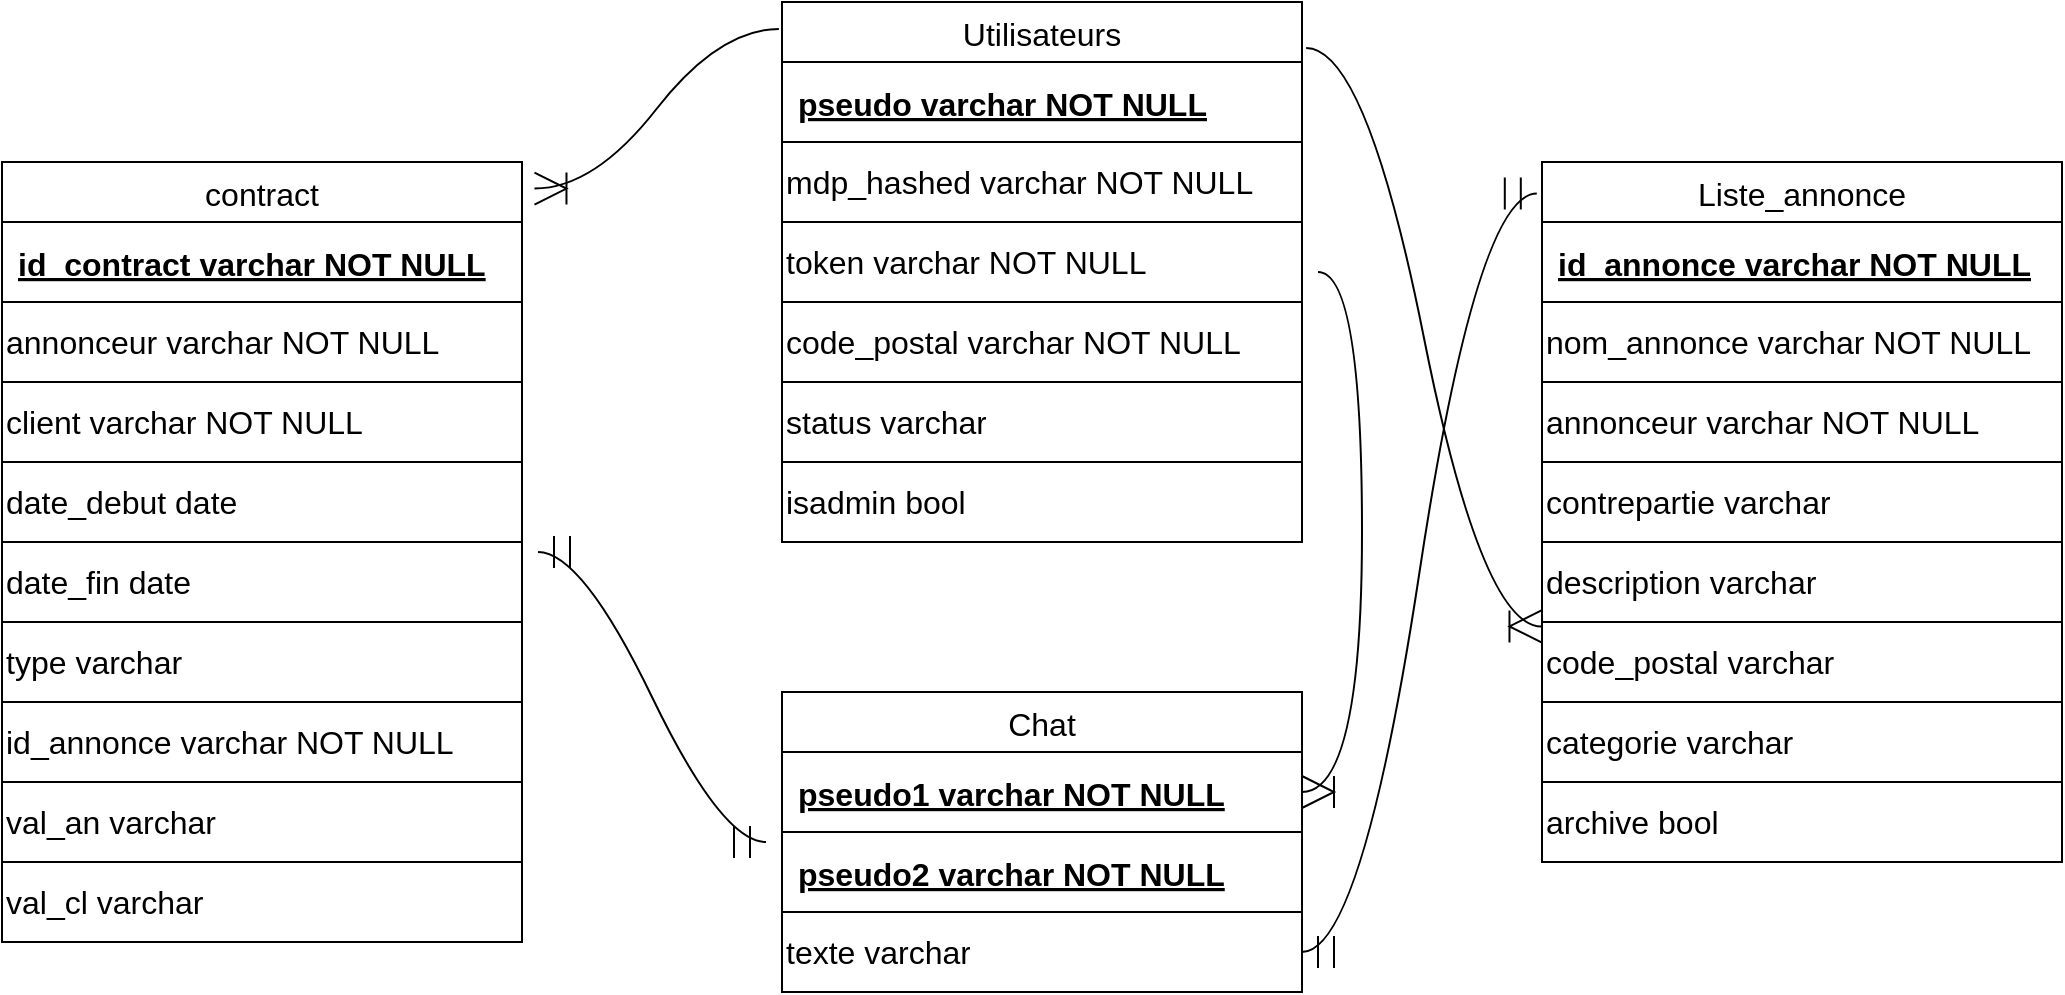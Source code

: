 <mxfile version="20.7.4" type="device"><diagram id="R2lEEEUBdFMjLlhIrx00" name="Page-1"><mxGraphModel dx="2735" dy="926" grid="1" gridSize="10" guides="1" tooltips="1" connect="1" arrows="1" fold="1" page="1" pageScale="1" pageWidth="850" pageHeight="1100" math="0" shadow="0" extFonts="Permanent Marker^https://fonts.googleapis.com/css?family=Permanent+Marker"><root><mxCell id="0"/><mxCell id="1" parent="0"/><mxCell id="XsmOUzWwAtHdCLbkkomC-74" value="Utilisateurs" style="shape=table;startSize=30;container=1;collapsible=0;childLayout=tableLayout;fontSize=16;" vertex="1" parent="1"><mxGeometry x="190" y="130" width="260" height="270" as="geometry"/></mxCell><mxCell id="XsmOUzWwAtHdCLbkkomC-75" value="" style="shape=tableRow;horizontal=0;startSize=0;swimlaneHead=0;swimlaneBody=0;top=0;left=0;bottom=0;right=0;collapsible=0;dropTarget=0;fillColor=none;points=[[0,0.5],[1,0.5]];portConstraint=eastwest;fontSize=16;" vertex="1" parent="XsmOUzWwAtHdCLbkkomC-74"><mxGeometry y="30" width="260" height="40" as="geometry"/></mxCell><mxCell id="XsmOUzWwAtHdCLbkkomC-76" value="pseudo varchar NOT NULL " style="shape=partialRectangle;overflow=hidden;connectable=0;fillColor=none;top=0;left=0;bottom=0;right=0;align=left;spacingLeft=6;fontStyle=5;fontSize=16;" vertex="1" parent="XsmOUzWwAtHdCLbkkomC-75"><mxGeometry width="260" height="40" as="geometry"><mxRectangle width="260" height="40" as="alternateBounds"/></mxGeometry></mxCell><mxCell id="XsmOUzWwAtHdCLbkkomC-77" value="" style="shape=tableRow;horizontal=0;startSize=0;swimlaneHead=0;swimlaneBody=0;top=0;left=0;bottom=0;right=0;collapsible=0;dropTarget=0;fillColor=none;points=[[0,0.5],[1,0.5]];portConstraint=eastwest;fontSize=16;" vertex="1" parent="XsmOUzWwAtHdCLbkkomC-74"><mxGeometry y="70" width="260" height="40" as="geometry"/></mxCell><mxCell id="XsmOUzWwAtHdCLbkkomC-78" value="mdp_hashed varchar NOT NULL" style="shape=partialRectangle;html=1;whiteSpace=wrap;connectable=0;overflow=hidden;fillColor=none;top=0;left=0;bottom=0;right=0;pointerEvents=1;fontSize=16;align=left;" vertex="1" parent="XsmOUzWwAtHdCLbkkomC-77"><mxGeometry width="260" height="40" as="geometry"><mxRectangle width="260" height="40" as="alternateBounds"/></mxGeometry></mxCell><mxCell id="XsmOUzWwAtHdCLbkkomC-79" value="" style="shape=tableRow;horizontal=0;startSize=0;swimlaneHead=0;swimlaneBody=0;top=0;left=0;bottom=0;right=0;collapsible=0;dropTarget=0;fillColor=none;points=[[0,0.5],[1,0.5]];portConstraint=eastwest;fontSize=16;" vertex="1" parent="XsmOUzWwAtHdCLbkkomC-74"><mxGeometry y="110" width="260" height="40" as="geometry"/></mxCell><mxCell id="XsmOUzWwAtHdCLbkkomC-80" value="token varchar NOT NULL" style="shape=partialRectangle;html=1;whiteSpace=wrap;connectable=0;overflow=hidden;fillColor=none;top=0;left=0;bottom=0;right=0;pointerEvents=1;fontSize=16;portConstraint=eastwest;align=left;" vertex="1" parent="XsmOUzWwAtHdCLbkkomC-79"><mxGeometry width="260" height="40" as="geometry"><mxRectangle width="260" height="40" as="alternateBounds"/></mxGeometry></mxCell><mxCell id="XsmOUzWwAtHdCLbkkomC-81" value="" style="shape=tableRow;horizontal=0;startSize=0;swimlaneHead=0;swimlaneBody=0;top=0;left=0;bottom=0;right=0;collapsible=0;dropTarget=0;fillColor=none;points=[[0,0.5],[1,0.5]];portConstraint=eastwest;fontSize=16;" vertex="1" parent="XsmOUzWwAtHdCLbkkomC-74"><mxGeometry y="150" width="260" height="40" as="geometry"/></mxCell><mxCell id="XsmOUzWwAtHdCLbkkomC-82" value="code_postal varchar NOT NULL" style="shape=partialRectangle;html=1;whiteSpace=wrap;connectable=0;overflow=hidden;fillColor=none;top=0;left=0;bottom=0;right=0;pointerEvents=1;fontSize=16;align=left;" vertex="1" parent="XsmOUzWwAtHdCLbkkomC-81"><mxGeometry width="260" height="40" as="geometry"><mxRectangle width="260" height="40" as="alternateBounds"/></mxGeometry></mxCell><mxCell id="XsmOUzWwAtHdCLbkkomC-83" value="" style="shape=tableRow;horizontal=0;startSize=0;swimlaneHead=0;swimlaneBody=0;top=0;left=0;bottom=0;right=0;collapsible=0;dropTarget=0;fillColor=none;points=[[0,0.5],[1,0.5]];portConstraint=eastwest;fontSize=16;" vertex="1" parent="XsmOUzWwAtHdCLbkkomC-74"><mxGeometry y="190" width="260" height="40" as="geometry"/></mxCell><mxCell id="XsmOUzWwAtHdCLbkkomC-84" value="status varchar" style="shape=partialRectangle;html=1;whiteSpace=wrap;connectable=0;overflow=hidden;fillColor=none;top=0;left=0;bottom=0;right=0;pointerEvents=1;fontSize=16;align=left;" vertex="1" parent="XsmOUzWwAtHdCLbkkomC-83"><mxGeometry width="260" height="40" as="geometry"><mxRectangle width="260" height="40" as="alternateBounds"/></mxGeometry></mxCell><mxCell id="XsmOUzWwAtHdCLbkkomC-85" value="" style="shape=tableRow;horizontal=0;startSize=0;swimlaneHead=0;swimlaneBody=0;top=0;left=0;bottom=0;right=0;collapsible=0;dropTarget=0;fillColor=none;points=[[0,0.5],[1,0.5]];portConstraint=eastwest;fontSize=16;" vertex="1" parent="XsmOUzWwAtHdCLbkkomC-74"><mxGeometry y="230" width="260" height="40" as="geometry"/></mxCell><mxCell id="XsmOUzWwAtHdCLbkkomC-86" value="isadmin bool" style="shape=partialRectangle;html=1;whiteSpace=wrap;connectable=0;overflow=hidden;fillColor=none;top=0;left=0;bottom=0;right=0;pointerEvents=1;fontSize=16;align=left;" vertex="1" parent="XsmOUzWwAtHdCLbkkomC-85"><mxGeometry width="260" height="40" as="geometry"><mxRectangle width="260" height="40" as="alternateBounds"/></mxGeometry></mxCell><mxCell id="XsmOUzWwAtHdCLbkkomC-89" value="Liste_annonce" style="shape=table;startSize=30;container=1;collapsible=0;childLayout=tableLayout;fontSize=16;" vertex="1" parent="1"><mxGeometry x="570" y="210" width="260" height="350" as="geometry"/></mxCell><mxCell id="XsmOUzWwAtHdCLbkkomC-90" value="" style="shape=tableRow;horizontal=0;startSize=0;swimlaneHead=0;swimlaneBody=0;top=0;left=0;bottom=0;right=0;collapsible=0;dropTarget=0;fillColor=none;points=[[0,0.5],[1,0.5]];portConstraint=eastwest;fontSize=16;" vertex="1" parent="XsmOUzWwAtHdCLbkkomC-89"><mxGeometry y="30" width="260" height="40" as="geometry"/></mxCell><mxCell id="XsmOUzWwAtHdCLbkkomC-91" value="id_annonce varchar NOT NULL " style="shape=partialRectangle;overflow=hidden;connectable=0;fillColor=none;top=0;left=0;bottom=0;right=0;align=left;spacingLeft=6;fontStyle=5;fontSize=16;" vertex="1" parent="XsmOUzWwAtHdCLbkkomC-90"><mxGeometry width="260" height="40" as="geometry"><mxRectangle width="260" height="40" as="alternateBounds"/></mxGeometry></mxCell><mxCell id="XsmOUzWwAtHdCLbkkomC-92" value="" style="shape=tableRow;horizontal=0;startSize=0;swimlaneHead=0;swimlaneBody=0;top=0;left=0;bottom=0;right=0;collapsible=0;dropTarget=0;fillColor=none;points=[[0,0.5],[1,0.5]];portConstraint=eastwest;fontSize=16;" vertex="1" parent="XsmOUzWwAtHdCLbkkomC-89"><mxGeometry y="70" width="260" height="40" as="geometry"/></mxCell><mxCell id="XsmOUzWwAtHdCLbkkomC-93" value="nom_annonce varchar NOT NULL" style="shape=partialRectangle;html=1;whiteSpace=wrap;connectable=0;overflow=hidden;fillColor=none;top=0;left=0;bottom=0;right=0;pointerEvents=1;fontSize=16;align=left;" vertex="1" parent="XsmOUzWwAtHdCLbkkomC-92"><mxGeometry width="260" height="40" as="geometry"><mxRectangle width="260" height="40" as="alternateBounds"/></mxGeometry></mxCell><mxCell id="XsmOUzWwAtHdCLbkkomC-94" value="" style="shape=tableRow;horizontal=0;startSize=0;swimlaneHead=0;swimlaneBody=0;top=0;left=0;bottom=0;right=0;collapsible=0;dropTarget=0;fillColor=none;points=[[0,0.5],[1,0.5]];portConstraint=eastwest;fontSize=16;" vertex="1" parent="XsmOUzWwAtHdCLbkkomC-89"><mxGeometry y="110" width="260" height="40" as="geometry"/></mxCell><mxCell id="XsmOUzWwAtHdCLbkkomC-95" value="annonceur varchar NOT NULL" style="shape=partialRectangle;html=1;whiteSpace=wrap;connectable=0;overflow=hidden;fillColor=none;top=0;left=0;bottom=0;right=0;pointerEvents=1;fontSize=16;portConstraint=eastwest;align=left;" vertex="1" parent="XsmOUzWwAtHdCLbkkomC-94"><mxGeometry width="260" height="40" as="geometry"><mxRectangle width="260" height="40" as="alternateBounds"/></mxGeometry></mxCell><mxCell id="XsmOUzWwAtHdCLbkkomC-96" value="" style="shape=tableRow;horizontal=0;startSize=0;swimlaneHead=0;swimlaneBody=0;top=0;left=0;bottom=0;right=0;collapsible=0;dropTarget=0;fillColor=none;points=[[0,0.5],[1,0.5]];portConstraint=eastwest;fontSize=16;" vertex="1" parent="XsmOUzWwAtHdCLbkkomC-89"><mxGeometry y="150" width="260" height="40" as="geometry"/></mxCell><mxCell id="XsmOUzWwAtHdCLbkkomC-97" value="contrepartie varchar " style="shape=partialRectangle;html=1;whiteSpace=wrap;connectable=0;overflow=hidden;fillColor=none;top=0;left=0;bottom=0;right=0;pointerEvents=1;fontSize=16;align=left;" vertex="1" parent="XsmOUzWwAtHdCLbkkomC-96"><mxGeometry width="260" height="40" as="geometry"><mxRectangle width="260" height="40" as="alternateBounds"/></mxGeometry></mxCell><mxCell id="XsmOUzWwAtHdCLbkkomC-98" value="" style="shape=tableRow;horizontal=0;startSize=0;swimlaneHead=0;swimlaneBody=0;top=0;left=0;bottom=0;right=0;collapsible=0;dropTarget=0;fillColor=none;points=[[0,0.5],[1,0.5]];portConstraint=eastwest;fontSize=16;" vertex="1" parent="XsmOUzWwAtHdCLbkkomC-89"><mxGeometry y="190" width="260" height="40" as="geometry"/></mxCell><mxCell id="XsmOUzWwAtHdCLbkkomC-99" value="description varchar" style="shape=partialRectangle;html=1;whiteSpace=wrap;connectable=0;overflow=hidden;fillColor=none;top=0;left=0;bottom=0;right=0;pointerEvents=1;fontSize=16;align=left;" vertex="1" parent="XsmOUzWwAtHdCLbkkomC-98"><mxGeometry width="260" height="40" as="geometry"><mxRectangle width="260" height="40" as="alternateBounds"/></mxGeometry></mxCell><mxCell id="XsmOUzWwAtHdCLbkkomC-100" value="" style="shape=tableRow;horizontal=0;startSize=0;swimlaneHead=0;swimlaneBody=0;top=0;left=0;bottom=0;right=0;collapsible=0;dropTarget=0;fillColor=none;points=[[0,0.5],[1,0.5]];portConstraint=eastwest;fontSize=16;" vertex="1" parent="XsmOUzWwAtHdCLbkkomC-89"><mxGeometry y="230" width="260" height="40" as="geometry"/></mxCell><mxCell id="XsmOUzWwAtHdCLbkkomC-101" value="code_postal varchar" style="shape=partialRectangle;html=1;whiteSpace=wrap;connectable=0;overflow=hidden;fillColor=none;top=0;left=0;bottom=0;right=0;pointerEvents=1;fontSize=16;align=left;" vertex="1" parent="XsmOUzWwAtHdCLbkkomC-100"><mxGeometry width="260" height="40" as="geometry"><mxRectangle width="260" height="40" as="alternateBounds"/></mxGeometry></mxCell><mxCell id="XsmOUzWwAtHdCLbkkomC-102" style="shape=tableRow;horizontal=0;startSize=0;swimlaneHead=0;swimlaneBody=0;top=0;left=0;bottom=0;right=0;collapsible=0;dropTarget=0;fillColor=none;points=[[0,0.5],[1,0.5]];portConstraint=eastwest;fontSize=16;" vertex="1" parent="XsmOUzWwAtHdCLbkkomC-89"><mxGeometry y="270" width="260" height="40" as="geometry"/></mxCell><mxCell id="XsmOUzWwAtHdCLbkkomC-103" value="categorie varchar" style="shape=partialRectangle;html=1;whiteSpace=wrap;connectable=0;overflow=hidden;fillColor=none;top=0;left=0;bottom=0;right=0;pointerEvents=1;fontSize=16;align=left;" vertex="1" parent="XsmOUzWwAtHdCLbkkomC-102"><mxGeometry width="260" height="40" as="geometry"><mxRectangle width="260" height="40" as="alternateBounds"/></mxGeometry></mxCell><mxCell id="XsmOUzWwAtHdCLbkkomC-104" style="shape=tableRow;horizontal=0;startSize=0;swimlaneHead=0;swimlaneBody=0;top=0;left=0;bottom=0;right=0;collapsible=0;dropTarget=0;fillColor=none;points=[[0,0.5],[1,0.5]];portConstraint=eastwest;fontSize=16;" vertex="1" parent="XsmOUzWwAtHdCLbkkomC-89"><mxGeometry y="310" width="260" height="40" as="geometry"/></mxCell><mxCell id="XsmOUzWwAtHdCLbkkomC-105" value="archive bool" style="shape=partialRectangle;html=1;whiteSpace=wrap;connectable=0;overflow=hidden;fillColor=none;top=0;left=0;bottom=0;right=0;pointerEvents=1;fontSize=16;align=left;" vertex="1" parent="XsmOUzWwAtHdCLbkkomC-104"><mxGeometry width="260" height="40" as="geometry"><mxRectangle width="260" height="40" as="alternateBounds"/></mxGeometry></mxCell><mxCell id="XsmOUzWwAtHdCLbkkomC-106" value="Chat" style="shape=table;startSize=30;container=1;collapsible=0;childLayout=tableLayout;fontSize=16;" vertex="1" parent="1"><mxGeometry x="190" y="475" width="260" height="150" as="geometry"/></mxCell><mxCell id="XsmOUzWwAtHdCLbkkomC-107" value="" style="shape=tableRow;horizontal=0;startSize=0;swimlaneHead=0;swimlaneBody=0;top=0;left=0;bottom=0;right=0;collapsible=0;dropTarget=0;fillColor=none;points=[[0,0.5],[1,0.5]];portConstraint=eastwest;fontSize=16;" vertex="1" parent="XsmOUzWwAtHdCLbkkomC-106"><mxGeometry y="30" width="260" height="40" as="geometry"/></mxCell><mxCell id="XsmOUzWwAtHdCLbkkomC-108" value="pseudo1 varchar NOT NULL " style="shape=partialRectangle;overflow=hidden;connectable=0;fillColor=none;top=0;left=0;bottom=0;right=0;align=left;spacingLeft=6;fontStyle=5;fontSize=16;" vertex="1" parent="XsmOUzWwAtHdCLbkkomC-107"><mxGeometry width="260" height="40" as="geometry"><mxRectangle width="260" height="40" as="alternateBounds"/></mxGeometry></mxCell><mxCell id="XsmOUzWwAtHdCLbkkomC-119" style="shape=tableRow;horizontal=0;startSize=0;swimlaneHead=0;swimlaneBody=0;top=0;left=0;bottom=0;right=0;collapsible=0;dropTarget=0;fillColor=none;points=[[0,0.5],[1,0.5]];portConstraint=eastwest;fontSize=16;" vertex="1" parent="XsmOUzWwAtHdCLbkkomC-106"><mxGeometry y="70" width="260" height="40" as="geometry"/></mxCell><mxCell id="XsmOUzWwAtHdCLbkkomC-120" value="pseudo2 varchar NOT NULL" style="shape=partialRectangle;overflow=hidden;connectable=0;fillColor=none;top=0;left=0;bottom=0;right=0;align=left;spacingLeft=6;fontStyle=5;fontSize=16;" vertex="1" parent="XsmOUzWwAtHdCLbkkomC-119"><mxGeometry width="260" height="40" as="geometry"><mxRectangle width="260" height="40" as="alternateBounds"/></mxGeometry></mxCell><mxCell id="XsmOUzWwAtHdCLbkkomC-109" value="" style="shape=tableRow;horizontal=0;startSize=0;swimlaneHead=0;swimlaneBody=0;top=0;left=0;bottom=0;right=0;collapsible=0;dropTarget=0;fillColor=none;points=[[0,0.5],[1,0.5]];portConstraint=eastwest;fontSize=16;" vertex="1" parent="XsmOUzWwAtHdCLbkkomC-106"><mxGeometry y="110" width="260" height="40" as="geometry"/></mxCell><mxCell id="XsmOUzWwAtHdCLbkkomC-110" value="texte varchar" style="shape=partialRectangle;html=1;whiteSpace=wrap;connectable=0;overflow=hidden;fillColor=none;top=0;left=0;bottom=0;right=0;pointerEvents=1;fontSize=16;align=left;" vertex="1" parent="XsmOUzWwAtHdCLbkkomC-109"><mxGeometry width="260" height="40" as="geometry"><mxRectangle width="260" height="40" as="alternateBounds"/></mxGeometry></mxCell><mxCell id="XsmOUzWwAtHdCLbkkomC-122" value="contract" style="shape=table;startSize=30;container=1;collapsible=0;childLayout=tableLayout;fontSize=16;" vertex="1" parent="1"><mxGeometry x="-200" y="210" width="260" height="390" as="geometry"/></mxCell><mxCell id="XsmOUzWwAtHdCLbkkomC-123" value="" style="shape=tableRow;horizontal=0;startSize=0;swimlaneHead=0;swimlaneBody=0;top=0;left=0;bottom=0;right=0;collapsible=0;dropTarget=0;fillColor=none;points=[[0,0.5],[1,0.5]];portConstraint=eastwest;fontSize=16;" vertex="1" parent="XsmOUzWwAtHdCLbkkomC-122"><mxGeometry y="30" width="260" height="40" as="geometry"/></mxCell><mxCell id="XsmOUzWwAtHdCLbkkomC-124" value="id_contract varchar NOT NULL " style="shape=partialRectangle;overflow=hidden;connectable=0;fillColor=none;top=0;left=0;bottom=0;right=0;align=left;spacingLeft=6;fontStyle=5;fontSize=16;" vertex="1" parent="XsmOUzWwAtHdCLbkkomC-123"><mxGeometry width="260" height="40" as="geometry"><mxRectangle width="260" height="40" as="alternateBounds"/></mxGeometry></mxCell><mxCell id="XsmOUzWwAtHdCLbkkomC-125" value="" style="shape=tableRow;horizontal=0;startSize=0;swimlaneHead=0;swimlaneBody=0;top=0;left=0;bottom=0;right=0;collapsible=0;dropTarget=0;fillColor=none;points=[[0,0.5],[1,0.5]];portConstraint=eastwest;fontSize=16;" vertex="1" parent="XsmOUzWwAtHdCLbkkomC-122"><mxGeometry y="70" width="260" height="40" as="geometry"/></mxCell><mxCell id="XsmOUzWwAtHdCLbkkomC-126" value="annonceur varchar NOT NULL" style="shape=partialRectangle;html=1;whiteSpace=wrap;connectable=0;overflow=hidden;fillColor=none;top=0;left=0;bottom=0;right=0;pointerEvents=1;fontSize=16;align=left;" vertex="1" parent="XsmOUzWwAtHdCLbkkomC-125"><mxGeometry width="260" height="40" as="geometry"><mxRectangle width="260" height="40" as="alternateBounds"/></mxGeometry></mxCell><mxCell id="XsmOUzWwAtHdCLbkkomC-127" value="" style="shape=tableRow;horizontal=0;startSize=0;swimlaneHead=0;swimlaneBody=0;top=0;left=0;bottom=0;right=0;collapsible=0;dropTarget=0;fillColor=none;points=[[0,0.5],[1,0.5]];portConstraint=eastwest;fontSize=16;" vertex="1" parent="XsmOUzWwAtHdCLbkkomC-122"><mxGeometry y="110" width="260" height="40" as="geometry"/></mxCell><mxCell id="XsmOUzWwAtHdCLbkkomC-128" value="client varchar NOT NULL" style="shape=partialRectangle;html=1;whiteSpace=wrap;connectable=0;overflow=hidden;fillColor=none;top=0;left=0;bottom=0;right=0;pointerEvents=1;fontSize=16;portConstraint=eastwest;align=left;" vertex="1" parent="XsmOUzWwAtHdCLbkkomC-127"><mxGeometry width="260" height="40" as="geometry"><mxRectangle width="260" height="40" as="alternateBounds"/></mxGeometry></mxCell><mxCell id="XsmOUzWwAtHdCLbkkomC-129" value="" style="shape=tableRow;horizontal=0;startSize=0;swimlaneHead=0;swimlaneBody=0;top=0;left=0;bottom=0;right=0;collapsible=0;dropTarget=0;fillColor=none;points=[[0,0.5],[1,0.5]];portConstraint=eastwest;fontSize=16;" vertex="1" parent="XsmOUzWwAtHdCLbkkomC-122"><mxGeometry y="150" width="260" height="40" as="geometry"/></mxCell><mxCell id="XsmOUzWwAtHdCLbkkomC-130" value="date_debut date" style="shape=partialRectangle;html=1;whiteSpace=wrap;connectable=0;overflow=hidden;fillColor=none;top=0;left=0;bottom=0;right=0;pointerEvents=1;fontSize=16;align=left;" vertex="1" parent="XsmOUzWwAtHdCLbkkomC-129"><mxGeometry width="260" height="40" as="geometry"><mxRectangle width="260" height="40" as="alternateBounds"/></mxGeometry></mxCell><mxCell id="XsmOUzWwAtHdCLbkkomC-131" value="" style="shape=tableRow;horizontal=0;startSize=0;swimlaneHead=0;swimlaneBody=0;top=0;left=0;bottom=0;right=0;collapsible=0;dropTarget=0;fillColor=none;points=[[0,0.5],[1,0.5]];portConstraint=eastwest;fontSize=16;" vertex="1" parent="XsmOUzWwAtHdCLbkkomC-122"><mxGeometry y="190" width="260" height="40" as="geometry"/></mxCell><mxCell id="XsmOUzWwAtHdCLbkkomC-132" value="date_fin date" style="shape=partialRectangle;html=1;whiteSpace=wrap;connectable=0;overflow=hidden;fillColor=none;top=0;left=0;bottom=0;right=0;pointerEvents=1;fontSize=16;align=left;" vertex="1" parent="XsmOUzWwAtHdCLbkkomC-131"><mxGeometry width="260" height="40" as="geometry"><mxRectangle width="260" height="40" as="alternateBounds"/></mxGeometry></mxCell><mxCell id="XsmOUzWwAtHdCLbkkomC-133" value="" style="shape=tableRow;horizontal=0;startSize=0;swimlaneHead=0;swimlaneBody=0;top=0;left=0;bottom=0;right=0;collapsible=0;dropTarget=0;fillColor=none;points=[[0,0.5],[1,0.5]];portConstraint=eastwest;fontSize=16;" vertex="1" parent="XsmOUzWwAtHdCLbkkomC-122"><mxGeometry y="230" width="260" height="40" as="geometry"/></mxCell><mxCell id="XsmOUzWwAtHdCLbkkomC-134" value="type varchar" style="shape=partialRectangle;html=1;whiteSpace=wrap;connectable=0;overflow=hidden;fillColor=none;top=0;left=0;bottom=0;right=0;pointerEvents=1;fontSize=16;align=left;" vertex="1" parent="XsmOUzWwAtHdCLbkkomC-133"><mxGeometry width="260" height="40" as="geometry"><mxRectangle width="260" height="40" as="alternateBounds"/></mxGeometry></mxCell><mxCell id="XsmOUzWwAtHdCLbkkomC-135" style="shape=tableRow;horizontal=0;startSize=0;swimlaneHead=0;swimlaneBody=0;top=0;left=0;bottom=0;right=0;collapsible=0;dropTarget=0;fillColor=none;points=[[0,0.5],[1,0.5]];portConstraint=eastwest;fontSize=16;" vertex="1" parent="XsmOUzWwAtHdCLbkkomC-122"><mxGeometry y="270" width="260" height="40" as="geometry"/></mxCell><mxCell id="XsmOUzWwAtHdCLbkkomC-136" value="id_annonce varchar NOT NULL" style="shape=partialRectangle;html=1;whiteSpace=wrap;connectable=0;overflow=hidden;fillColor=none;top=0;left=0;bottom=0;right=0;pointerEvents=1;fontSize=16;align=left;" vertex="1" parent="XsmOUzWwAtHdCLbkkomC-135"><mxGeometry width="260" height="40" as="geometry"><mxRectangle width="260" height="40" as="alternateBounds"/></mxGeometry></mxCell><mxCell id="XsmOUzWwAtHdCLbkkomC-137" style="shape=tableRow;horizontal=0;startSize=0;swimlaneHead=0;swimlaneBody=0;top=0;left=0;bottom=0;right=0;collapsible=0;dropTarget=0;fillColor=none;points=[[0,0.5],[1,0.5]];portConstraint=eastwest;fontSize=16;" vertex="1" parent="XsmOUzWwAtHdCLbkkomC-122"><mxGeometry y="310" width="260" height="40" as="geometry"/></mxCell><mxCell id="XsmOUzWwAtHdCLbkkomC-138" value="val_an varchar" style="shape=partialRectangle;html=1;whiteSpace=wrap;connectable=0;overflow=hidden;fillColor=none;top=0;left=0;bottom=0;right=0;pointerEvents=1;fontSize=16;align=left;" vertex="1" parent="XsmOUzWwAtHdCLbkkomC-137"><mxGeometry width="260" height="40" as="geometry"><mxRectangle width="260" height="40" as="alternateBounds"/></mxGeometry></mxCell><mxCell id="XsmOUzWwAtHdCLbkkomC-139" style="shape=tableRow;horizontal=0;startSize=0;swimlaneHead=0;swimlaneBody=0;top=0;left=0;bottom=0;right=0;collapsible=0;dropTarget=0;fillColor=none;points=[[0,0.5],[1,0.5]];portConstraint=eastwest;fontSize=16;" vertex="1" parent="XsmOUzWwAtHdCLbkkomC-122"><mxGeometry y="350" width="260" height="40" as="geometry"/></mxCell><mxCell id="XsmOUzWwAtHdCLbkkomC-140" value="val_cl varchar" style="shape=partialRectangle;html=1;whiteSpace=wrap;connectable=0;overflow=hidden;fillColor=none;top=0;left=0;bottom=0;right=0;pointerEvents=1;fontSize=16;align=left;" vertex="1" parent="XsmOUzWwAtHdCLbkkomC-139"><mxGeometry width="260" height="40" as="geometry"><mxRectangle width="260" height="40" as="alternateBounds"/></mxGeometry></mxCell><mxCell id="XsmOUzWwAtHdCLbkkomC-145" value="" style="edgeStyle=entityRelationEdgeStyle;fontSize=12;html=1;endArrow=ERmandOne;startArrow=ERmandOne;rounded=0;startSize=14;endSize=14;sourcePerimeterSpacing=8;targetPerimeterSpacing=8;curved=1;" edge="1" parent="1" source="XsmOUzWwAtHdCLbkkomC-122" target="XsmOUzWwAtHdCLbkkomC-106"><mxGeometry width="100" height="100" relative="1" as="geometry"><mxPoint x="530" y="550" as="sourcePoint"/><mxPoint x="630" y="450" as="targetPoint"/></mxGeometry></mxCell><mxCell id="XsmOUzWwAtHdCLbkkomC-146" value="" style="edgeStyle=entityRelationEdgeStyle;fontSize=12;html=1;endArrow=ERoneToMany;rounded=0;startSize=14;endSize=14;sourcePerimeterSpacing=8;targetPerimeterSpacing=8;curved=1;exitX=-0.006;exitY=0.05;exitDx=0;exitDy=0;exitPerimeter=0;entryX=1.024;entryY=0.034;entryDx=0;entryDy=0;entryPerimeter=0;" edge="1" parent="1" source="XsmOUzWwAtHdCLbkkomC-74" target="XsmOUzWwAtHdCLbkkomC-122"><mxGeometry width="100" height="100" relative="1" as="geometry"><mxPoint x="530" y="550" as="sourcePoint"/><mxPoint x="110" y="340" as="targetPoint"/></mxGeometry></mxCell><mxCell id="XsmOUzWwAtHdCLbkkomC-147" value="" style="edgeStyle=entityRelationEdgeStyle;fontSize=12;html=1;endArrow=ERoneToMany;rounded=0;startSize=14;endSize=14;sourcePerimeterSpacing=8;targetPerimeterSpacing=8;curved=1;entryX=1;entryY=0.5;entryDx=0;entryDy=0;" edge="1" parent="1" source="XsmOUzWwAtHdCLbkkomC-74" target="XsmOUzWwAtHdCLbkkomC-107"><mxGeometry width="100" height="100" relative="1" as="geometry"><mxPoint x="530" y="550" as="sourcePoint"/><mxPoint x="460" y="490" as="targetPoint"/></mxGeometry></mxCell><mxCell id="XsmOUzWwAtHdCLbkkomC-148" value="" style="edgeStyle=entityRelationEdgeStyle;fontSize=12;html=1;endArrow=ERmandOne;startArrow=ERmandOne;rounded=0;startSize=14;endSize=14;sourcePerimeterSpacing=8;targetPerimeterSpacing=8;curved=1;entryX=-0.01;entryY=0.045;entryDx=0;entryDy=0;entryPerimeter=0;exitX=1;exitY=0.5;exitDx=0;exitDy=0;" edge="1" parent="1" source="XsmOUzWwAtHdCLbkkomC-109" target="XsmOUzWwAtHdCLbkkomC-89"><mxGeometry width="100" height="100" relative="1" as="geometry"><mxPoint x="530" y="550" as="sourcePoint"/><mxPoint x="630" y="450" as="targetPoint"/></mxGeometry></mxCell><mxCell id="XsmOUzWwAtHdCLbkkomC-149" value="" style="edgeStyle=entityRelationEdgeStyle;fontSize=12;html=1;endArrow=ERoneToMany;rounded=0;startSize=14;endSize=14;sourcePerimeterSpacing=8;targetPerimeterSpacing=8;curved=1;exitX=1.008;exitY=0.085;exitDx=0;exitDy=0;exitPerimeter=0;entryX=-0.001;entryY=0.056;entryDx=0;entryDy=0;entryPerimeter=0;" edge="1" parent="1" source="XsmOUzWwAtHdCLbkkomC-74" target="XsmOUzWwAtHdCLbkkomC-100"><mxGeometry width="100" height="100" relative="1" as="geometry"><mxPoint x="530" y="550" as="sourcePoint"/><mxPoint x="630" y="450" as="targetPoint"/></mxGeometry></mxCell></root></mxGraphModel></diagram></mxfile>